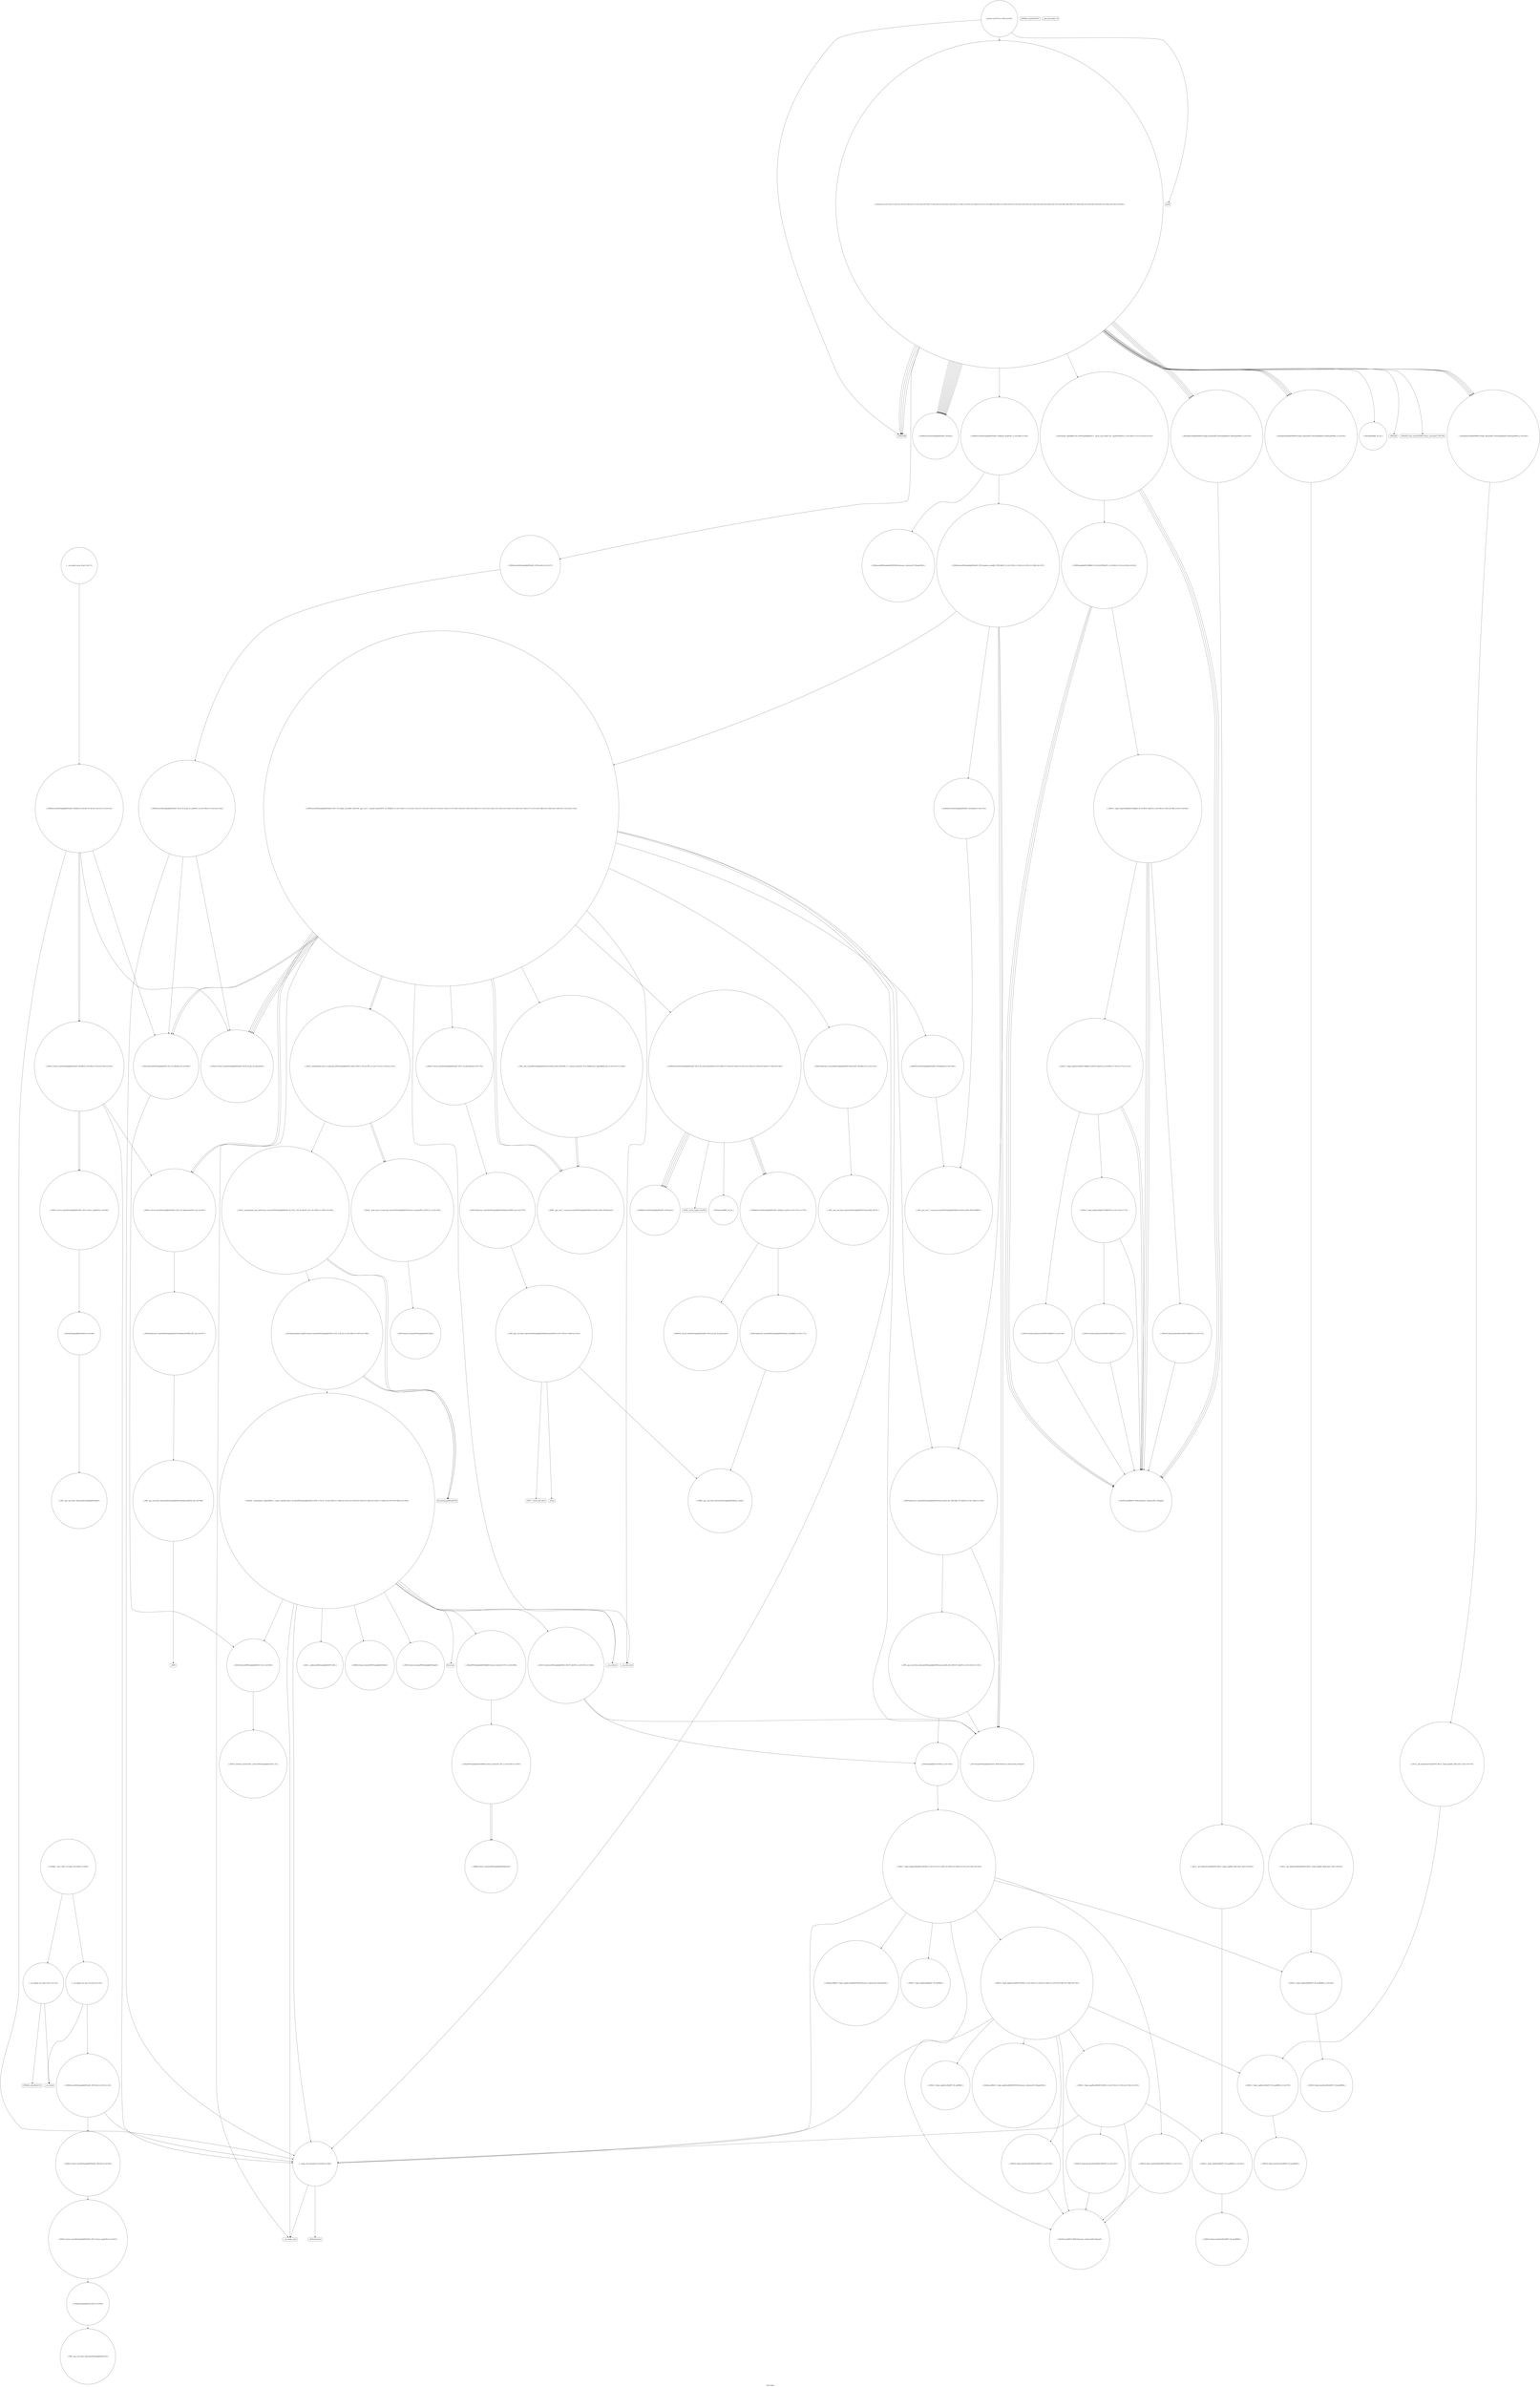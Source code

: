 digraph "Call Graph" {
	label="Call Graph";

	Node0x55f36ec39f40 [shape=record,shape=circle,label="{__cxx_global_var_init|{<s0>1|<s1>2}}"];
	Node0x55f36ec39f40:s0 -> Node0x55f36ec39fc0[color=black];
	Node0x55f36ec39f40:s1 -> Node0x55f36ee7fca0[color=black];
	Node0x55f36ee83840 [shape=record,shape=Mrecord,label="{_ZSt20__throw_length_errorPKc}"];
	Node0x55f36ee7fea0 [shape=record,shape=circle,label="{_ZNSt6vectorISt5tupleIJiiiEESaIS1_EED2Ev|{<s0>8|<s1>9|<s2>10|<s3>11|<s4>12}}"];
	Node0x55f36ee7fea0:s0 -> Node0x55f36ee82340[color=black];
	Node0x55f36ee7fea0:s1 -> Node0x55f36ee812a0[color=black];
	Node0x55f36ee7fea0:s2 -> Node0x55f36ee823c0[color=black];
	Node0x55f36ee7fea0:s3 -> Node0x55f36ee823c0[color=black];
	Node0x55f36ee7fea0:s4 -> Node0x55f36ee80fa0[color=black];
	Node0x55f36ee813a0 [shape=record,shape=circle,label="{_ZN9__gnu_cxx13new_allocatorISt5tupleIJiiiEEE8allocateEmPKv|{<s0>179|<s1>180|<s2>181}}"];
	Node0x55f36ee813a0:s0 -> Node0x55f36ee83a40[color=black];
	Node0x55f36ee813a0:s1 -> Node0x55f36ee81420[color=black];
	Node0x55f36ee813a0:s2 -> Node0x55f36ee814a0[color=black];
	Node0x55f36ee80220 [shape=record,shape=circle,label="{_ZNSt6vectorISt5tupleIJiiiEESaIS1_EEixEm}"];
	Node0x55f36ee81720 [shape=record,shape=circle,label="{_ZNSt20__uninitialized_copyILb0EE13__uninit_copyISt13move_iteratorIPSt5tupleIJiiiEEES5_EET0_T_S8_S7_|{<s0>189|<s1>190|<s2>191|<s3>192|<s4>193|<s5>194|<s6>195|<s7>196|<s8>197|<s9>198|<s10>199}}"];
	Node0x55f36ee81720:s0 -> Node0x55f36ee817a0[color=black];
	Node0x55f36ee81720:s1 -> Node0x55f36ee818a0[color=black];
	Node0x55f36ee81720:s2 -> Node0x55f36ee81920[color=black];
	Node0x55f36ee81720:s3 -> Node0x55f36ee81820[color=black];
	Node0x55f36ee81720:s4 -> Node0x55f36ee819a0[color=black];
	Node0x55f36ee81720:s5 -> Node0x55f36ee81020[color=black];
	Node0x55f36ee81720:s6 -> Node0x55f36ee82440[color=black];
	Node0x55f36ee81720:s7 -> Node0x55f36ee83640[color=black];
	Node0x55f36ee81720:s8 -> Node0x55f36ee836c0[color=black];
	Node0x55f36ee81720:s9 -> Node0x55f36ee81a20[color=black];
	Node0x55f36ee81720:s10 -> Node0x55f36ee80fa0[color=black];
	Node0x55f36ee805a0 [shape=record,shape=Mrecord,label="{printf}"];
	Node0x55f36ee81aa0 [shape=record,shape=circle,label="{_ZSteqIPSt5tupleIJiiiEEEbRKSt13move_iteratorIT_ES7_|{<s0>203|<s1>204}}"];
	Node0x55f36ee81aa0:s0 -> Node0x55f36ee81b20[color=black];
	Node0x55f36ee81aa0:s1 -> Node0x55f36ee81b20[color=black];
	Node0x55f36ee80920 [shape=record,shape=circle,label="{_ZNSt10_Head_baseILm1EiLb0EEC2IRiEEOT_|{<s0>76}}"];
	Node0x55f36ee80920:s0 -> Node0x55f36ee80620[color=black];
	Node0x55f36ee80ca0 [shape=record,shape=circle,label="{_ZNSt10_Head_baseILm2EiLb0EE7_M_headERS0_}"];
	Node0x55f36ee81020 [shape=record,shape=Mrecord,label="{__cxa_begin_catch}"];
	Node0x55f36ee823c0 [shape=record,shape=circle,label="{_ZNSt12_Vector_baseISt5tupleIJiiiEESaIS1_EED2Ev|{<s0>90|<s1>91|<s2>92|<s3>93}}"];
	Node0x55f36ee823c0:s0 -> Node0x55f36ee82540[color=black];
	Node0x55f36ee823c0:s1 -> Node0x55f36ee825c0[color=black];
	Node0x55f36ee823c0:s2 -> Node0x55f36ee825c0[color=black];
	Node0x55f36ee823c0:s3 -> Node0x55f36ee80fa0[color=black];
	Node0x55f36ee82740 [shape=record,shape=Mrecord,label="{_ZdlPv}"];
	Node0x55f36ee82ac0 [shape=record,shape=circle,label="{_ZSt7forwardISt5tupleIJiiiEEEOT_RNSt16remove_referenceIS2_E4typeE}"];
	Node0x55f36ee82e40 [shape=record,shape=circle,label="{_ZNSt11_Tuple_implILm0EJiiiEE7_M_tailERS0_}"];
	Node0x55f36ee831c0 [shape=record,shape=circle,label="{_ZNSt10_Head_baseILm1EiLb0EEC2IiEEOT_|{<s0>156}}"];
	Node0x55f36ee831c0:s0 -> Node0x55f36ee82f40[color=black];
	Node0x55f36ee83540 [shape=record,shape=circle,label="{_ZNK9__gnu_cxx17__normal_iteratorIPSt5tupleIJiiiEESt6vectorIS2_SaIS2_EEE4baseEv}"];
	Node0x55f36ec39fc0 [shape=record,shape=Mrecord,label="{_ZNSt8ios_base4InitC1Ev}"];
	Node0x55f36ee838c0 [shape=record,shape=circle,label="{_ZSt3maxImERKT_S2_S2_}"];
	Node0x55f36ee7ff20 [shape=record,shape=circle,label="{_Z5solvev|{<s0>13|<s1>14|<s2>15|<s3>16|<s4>17|<s5>18|<s6>19|<s7>20|<s8>21|<s9>22|<s10>23|<s11>24|<s12>25|<s13>26|<s14>27|<s15>28|<s16>29|<s17>30|<s18>31|<s19>32|<s20>33|<s21>34|<s22>35|<s23>36|<s24>37|<s25>38|<s26>39|<s27>40|<s28>41|<s29>42|<s30>43|<s31>44|<s32>45|<s33>46}}"];
	Node0x55f36ee7ff20:s0 -> Node0x55f36ee7ffa0[color=black];
	Node0x55f36ee7ff20:s1 -> Node0x55f36ee80020[color=black];
	Node0x55f36ee7ff20:s2 -> Node0x55f36ee7ffa0[color=black];
	Node0x55f36ee7ff20:s3 -> Node0x55f36ee7ffa0[color=black];
	Node0x55f36ee7ff20:s4 -> Node0x55f36ee7ffa0[color=black];
	Node0x55f36ee7ff20:s5 -> Node0x55f36ee80120[color=black];
	Node0x55f36ee7ff20:s6 -> Node0x55f36ee800a0[color=black];
	Node0x55f36ee7ff20:s7 -> Node0x55f36ee80220[color=black];
	Node0x55f36ee7ff20:s8 -> Node0x55f36ee801a0[color=black];
	Node0x55f36ee7ff20:s9 -> Node0x55f36ee80220[color=black];
	Node0x55f36ee7ff20:s10 -> Node0x55f36ee802a0[color=black];
	Node0x55f36ee7ff20:s11 -> Node0x55f36ee80220[color=black];
	Node0x55f36ee7ff20:s12 -> Node0x55f36ee80320[color=black];
	Node0x55f36ee7ff20:s13 -> Node0x55f36ee80220[color=black];
	Node0x55f36ee7ff20:s14 -> Node0x55f36ee801a0[color=black];
	Node0x55f36ee7ff20:s15 -> Node0x55f36ee80220[color=black];
	Node0x55f36ee7ff20:s16 -> Node0x55f36ee802a0[color=black];
	Node0x55f36ee7ff20:s17 -> Node0x55f36ee80220[color=black];
	Node0x55f36ee7ff20:s18 -> Node0x55f36ee80320[color=black];
	Node0x55f36ee7ff20:s19 -> Node0x55f36ee80220[color=black];
	Node0x55f36ee7ff20:s20 -> Node0x55f36ee801a0[color=black];
	Node0x55f36ee7ff20:s21 -> Node0x55f36ee80220[color=black];
	Node0x55f36ee7ff20:s22 -> Node0x55f36ee802a0[color=black];
	Node0x55f36ee7ff20:s23 -> Node0x55f36ee80220[color=black];
	Node0x55f36ee7ff20:s24 -> Node0x55f36ee80320[color=black];
	Node0x55f36ee7ff20:s25 -> Node0x55f36ee80220[color=black];
	Node0x55f36ee7ff20:s26 -> Node0x55f36ee801a0[color=black];
	Node0x55f36ee7ff20:s27 -> Node0x55f36ee80220[color=black];
	Node0x55f36ee7ff20:s28 -> Node0x55f36ee802a0[color=black];
	Node0x55f36ee7ff20:s29 -> Node0x55f36ee80220[color=black];
	Node0x55f36ee7ff20:s30 -> Node0x55f36ee80320[color=black];
	Node0x55f36ee7ff20:s31 -> Node0x55f36ee803a0[color=black];
	Node0x55f36ee7ff20:s32 -> Node0x55f36ee804a0[color=black];
	Node0x55f36ee7ff20:s33 -> Node0x55f36ee80420[color=black];
	Node0x55f36ee81420 [shape=record,shape=Mrecord,label="{_ZSt17__throw_bad_allocv}"];
	Node0x55f36ee802a0 [shape=record,shape=circle,label="{_ZSt3getILm2EJiiiEERNSt13tuple_elementIXT_ESt5tupleIJDpT0_EEE4typeERS4_|{<s0>55}}"];
	Node0x55f36ee802a0:s0 -> Node0x55f36ee80ba0[color=black];
	Node0x55f36ee817a0 [shape=record,shape=circle,label="{_ZStneIPSt5tupleIJiiiEEEbRKSt13move_iteratorIT_ES7_|{<s0>200}}"];
	Node0x55f36ee817a0:s0 -> Node0x55f36ee81aa0[color=black];
	Node0x55f36ee80620 [shape=record,shape=circle,label="{_ZSt7forwardIRiEOT_RNSt16remove_referenceIS1_E4typeE}"];
	Node0x55f36ee81b20 [shape=record,shape=circle,label="{_ZNKSt13move_iteratorIPSt5tupleIJiiiEEE4baseEv}"];
	Node0x55f36ee809a0 [shape=record,shape=circle,label="{_ZNSt10_Head_baseILm2EiLb0EEC2IRiEEOT_|{<s0>77}}"];
	Node0x55f36ee809a0:s0 -> Node0x55f36ee80620[color=black];
	Node0x55f36ee80d20 [shape=record,shape=circle,label="{_ZSt12__get_helperILm0EiJiiEERT0_RSt11_Tuple_implIXT_EJS0_DpT1_EE|{<s0>82}}"];
	Node0x55f36ee80d20:s0 -> Node0x55f36ee80da0[color=black];
	Node0x55f36ee810a0 [shape=record,shape=Mrecord,label="{_ZSt9terminatev}"];
	Node0x55f36ee82440 [shape=record,shape=circle,label="{_ZSt8_DestroyIPSt5tupleIJiiiEEEvT_S3_|{<s0>94}}"];
	Node0x55f36ee82440:s0 -> Node0x55f36ee824c0[color=black];
	Node0x55f36ee827c0 [shape=record,shape=circle,label="{_ZNSaISt5tupleIJiiiEEED2Ev|{<s0>99}}"];
	Node0x55f36ee827c0:s0 -> Node0x55f36ee82840[color=black];
	Node0x55f36ee82b40 [shape=record,shape=circle,label="{_ZNSt6vectorISt5tupleIJiiiEESaIS1_EE17_M_realloc_insertIJS1_EEEvN9__gnu_cxx17__normal_iteratorIPS1_S3_EEDpOT_|{<s0>110|<s1>111|<s2>112|<s3>113|<s4>114|<s5>115|<s6>116|<s7>117|<s8>118|<s9>119|<s10>120|<s11>121|<s12>122|<s13>123|<s14>124|<s15>125|<s16>126|<s17>127|<s18>128|<s19>129|<s20>130|<s21>131|<s22>132}}"];
	Node0x55f36ee82b40:s0 -> Node0x55f36ee832c0[color=black];
	Node0x55f36ee82b40:s1 -> Node0x55f36ee833c0[color=black];
	Node0x55f36ee82b40:s2 -> Node0x55f36ee83340[color=black];
	Node0x55f36ee82b40:s3 -> Node0x55f36ee83440[color=black];
	Node0x55f36ee82b40:s4 -> Node0x55f36ee82ac0[color=black];
	Node0x55f36ee82b40:s5 -> Node0x55f36ee82a40[color=black];
	Node0x55f36ee82b40:s6 -> Node0x55f36ee83540[color=black];
	Node0x55f36ee82b40:s7 -> Node0x55f36ee82340[color=black];
	Node0x55f36ee82b40:s8 -> Node0x55f36ee834c0[color=black];
	Node0x55f36ee82b40:s9 -> Node0x55f36ee83540[color=black];
	Node0x55f36ee82b40:s10 -> Node0x55f36ee82340[color=black];
	Node0x55f36ee82b40:s11 -> Node0x55f36ee834c0[color=black];
	Node0x55f36ee82b40:s12 -> Node0x55f36ee81020[color=black];
	Node0x55f36ee82b40:s13 -> Node0x55f36ee835c0[color=black];
	Node0x55f36ee82b40:s14 -> Node0x55f36ee836c0[color=black];
	Node0x55f36ee82b40:s15 -> Node0x55f36ee82340[color=black];
	Node0x55f36ee82b40:s16 -> Node0x55f36ee812a0[color=black];
	Node0x55f36ee82b40:s17 -> Node0x55f36ee82540[color=black];
	Node0x55f36ee82b40:s18 -> Node0x55f36ee83640[color=black];
	Node0x55f36ee82b40:s19 -> Node0x55f36ee82340[color=black];
	Node0x55f36ee82b40:s20 -> Node0x55f36ee812a0[color=black];
	Node0x55f36ee82b40:s21 -> Node0x55f36ee82540[color=black];
	Node0x55f36ee82b40:s22 -> Node0x55f36ee80fa0[color=black];
	Node0x55f36ee82ec0 [shape=record,shape=circle,label="{_ZNSt11_Tuple_implILm1EJiiEEC2EOS0_|{<s0>144|<s1>145|<s2>146|<s3>147|<s4>148|<s5>149|<s6>150}}"];
	Node0x55f36ee82ec0:s0 -> Node0x55f36ee830c0[color=black];
	Node0x55f36ee82ec0:s1 -> Node0x55f36ee83040[color=black];
	Node0x55f36ee82ec0:s2 -> Node0x55f36ee83140[color=black];
	Node0x55f36ee82ec0:s3 -> Node0x55f36ee80aa0[color=black];
	Node0x55f36ee82ec0:s4 -> Node0x55f36ee82f40[color=black];
	Node0x55f36ee82ec0:s5 -> Node0x55f36ee831c0[color=black];
	Node0x55f36ee82ec0:s6 -> Node0x55f36ee80fa0[color=black];
	Node0x55f36ee83240 [shape=record,shape=circle,label="{_ZNSt10_Head_baseILm2EiLb0EEC2IiEEOT_|{<s0>157}}"];
	Node0x55f36ee83240:s0 -> Node0x55f36ee82f40[color=black];
	Node0x55f36ee835c0 [shape=record,shape=circle,label="{_ZNSt16allocator_traitsISaISt5tupleIJiiiEEEE7destroyIS1_EEvRS2_PT_|{<s0>174}}"];
	Node0x55f36ee835c0:s0 -> Node0x55f36ee81c20[color=black];
	Node0x55f36ee7fc20 [shape=record,shape=Mrecord,label="{_ZNSt8ios_base4InitD1Ev}"];
	Node0x55f36ee83940 [shape=record,shape=circle,label="{_ZNSt16allocator_traitsISaISt5tupleIJiiiEEEE8max_sizeERKS2_|{<s0>177}}"];
	Node0x55f36ee83940:s0 -> Node0x55f36ee83a40[color=black];
	Node0x55f36ee7ffa0 [shape=record,shape=Mrecord,label="{_ZNSirsERi}"];
	Node0x55f36ee814a0 [shape=record,shape=Mrecord,label="{_Znwm}"];
	Node0x55f36ee80320 [shape=record,shape=circle,label="{_ZSt3getILm0EJiiiEERNSt13tuple_elementIXT_ESt5tupleIJDpT0_EEE4typeERS4_|{<s0>56}}"];
	Node0x55f36ee80320:s0 -> Node0x55f36ee80d20[color=black];
	Node0x55f36ee81820 [shape=record,shape=circle,label="{_ZSt10_ConstructISt5tupleIJiiiEEJS1_EEvPT_DpOT0_|{<s0>201|<s1>202}}"];
	Node0x55f36ee81820:s0 -> Node0x55f36ee82ac0[color=black];
	Node0x55f36ee81820:s1 -> Node0x55f36ee82cc0[color=black];
	Node0x55f36ee806a0 [shape=record,shape=circle,label="{_ZNSt5tupleIJiiiEEC2IJRiS2_S2_ELb1EEEDpOT_|{<s0>60|<s1>61|<s2>62|<s3>63}}"];
	Node0x55f36ee806a0:s0 -> Node0x55f36ee80620[color=black];
	Node0x55f36ee806a0:s1 -> Node0x55f36ee80620[color=black];
	Node0x55f36ee806a0:s2 -> Node0x55f36ee80620[color=black];
	Node0x55f36ee806a0:s3 -> Node0x55f36ee80720[color=black];
	Node0x55f36ee81ba0 [shape=record,shape=circle,label="{_ZNSt13move_iteratorIPSt5tupleIJiiiEEEC2ES2_}"];
	Node0x55f36ee80a20 [shape=record,shape=circle,label="{_ZSt12__get_helperILm1EiJiEERT0_RSt11_Tuple_implIXT_EJS0_DpT1_EE|{<s0>78}}"];
	Node0x55f36ee80a20:s0 -> Node0x55f36ee80aa0[color=black];
	Node0x55f36ee80da0 [shape=record,shape=circle,label="{_ZNSt11_Tuple_implILm0EJiiiEE7_M_headERS0_|{<s0>83}}"];
	Node0x55f36ee80da0:s0 -> Node0x55f36ee80e20[color=black];
	Node0x55f36ee81120 [shape=record,shape=circle,label="{_ZNSt12_Vector_baseISt5tupleIJiiiEESaIS1_EE12_Vector_implC2Ev|{<s0>87}}"];
	Node0x55f36ee81120:s0 -> Node0x55f36ee811a0[color=black];
	Node0x55f36ee824c0 [shape=record,shape=circle,label="{_ZNSt12_Destroy_auxILb1EE9__destroyIPSt5tupleIJiiiEEEEvT_S5_}"];
	Node0x55f36ee82840 [shape=record,shape=circle,label="{_ZN9__gnu_cxx13new_allocatorISt5tupleIJiiiEEED2Ev}"];
	Node0x55f36ee82bc0 [shape=record,shape=circle,label="{_ZNSt6vectorISt5tupleIJiiiEESaIS1_EE3endEv|{<s0>133}}"];
	Node0x55f36ee82bc0:s0 -> Node0x55f36ee83ac0[color=black];
	Node0x55f36ee82f40 [shape=record,shape=circle,label="{_ZSt7forwardIiEOT_RNSt16remove_referenceIS0_E4typeE}"];
	Node0x55f36ee832c0 [shape=record,shape=circle,label="{_ZNKSt6vectorISt5tupleIJiiiEESaIS1_EE12_M_check_lenEmPKc|{<s0>158|<s1>159|<s2>160|<s3>161|<s4>162|<s5>163|<s6>164|<s7>165|<s8>166}}"];
	Node0x55f36ee832c0:s0 -> Node0x55f36ee83740[color=black];
	Node0x55f36ee832c0:s1 -> Node0x55f36ee837c0[color=black];
	Node0x55f36ee832c0:s2 -> Node0x55f36ee83840[color=black];
	Node0x55f36ee832c0:s3 -> Node0x55f36ee837c0[color=black];
	Node0x55f36ee832c0:s4 -> Node0x55f36ee837c0[color=black];
	Node0x55f36ee832c0:s5 -> Node0x55f36ee838c0[color=black];
	Node0x55f36ee832c0:s6 -> Node0x55f36ee837c0[color=black];
	Node0x55f36ee832c0:s7 -> Node0x55f36ee83740[color=black];
	Node0x55f36ee832c0:s8 -> Node0x55f36ee83740[color=black];
	Node0x55f36ee83640 [shape=record,shape=Mrecord,label="{__cxa_rethrow}"];
	Node0x55f36ee7fca0 [shape=record,shape=Mrecord,label="{__cxa_atexit}"];
	Node0x55f36ee839c0 [shape=record,shape=circle,label="{_ZNKSt12_Vector_baseISt5tupleIJiiiEESaIS1_EE19_M_get_Tp_allocatorEv}"];
	Node0x55f36ee80020 [shape=record,shape=circle,label="{_ZNSt6vectorISt5tupleIJiiiEESaIS1_EE5clearEv|{<s0>47}}"];
	Node0x55f36ee80020:s0 -> Node0x55f36ee828c0[color=black];
	Node0x55f36ee81520 [shape=record,shape=circle,label="{_ZSt22__uninitialized_copy_aISt13move_iteratorIPSt5tupleIJiiiEEES3_S2_ET0_T_S6_S5_RSaIT1_E|{<s0>182|<s1>183|<s2>184}}"];
	Node0x55f36ee81520:s0 -> Node0x55f36ee816a0[color=black];
	Node0x55f36ee81520:s1 -> Node0x55f36ee816a0[color=black];
	Node0x55f36ee81520:s2 -> Node0x55f36ee81620[color=black];
	Node0x55f36ee803a0 [shape=record,shape=circle,label="{_ZSt3minIiERKT_S2_S2_}"];
	Node0x55f36ee818a0 [shape=record,shape=circle,label="{_ZSt11__addressofISt5tupleIJiiiEEEPT_RS2_}"];
	Node0x55f36ee80720 [shape=record,shape=circle,label="{_ZNSt11_Tuple_implILm0EJiiiEEC2IRiJS2_S2_EvEEOT_DpOT0_|{<s0>64|<s1>65|<s2>66|<s3>67|<s4>68}}"];
	Node0x55f36ee80720:s0 -> Node0x55f36ee80620[color=black];
	Node0x55f36ee80720:s1 -> Node0x55f36ee80620[color=black];
	Node0x55f36ee80720:s2 -> Node0x55f36ee807a0[color=black];
	Node0x55f36ee80720:s3 -> Node0x55f36ee80620[color=black];
	Node0x55f36ee80720:s4 -> Node0x55f36ee80820[color=black];
	Node0x55f36ee81c20 [shape=record,shape=circle,label="{_ZN9__gnu_cxx13new_allocatorISt5tupleIJiiiEEE7destroyIS2_EEvPT_}"];
	Node0x55f36ee80aa0 [shape=record,shape=circle,label="{_ZNSt11_Tuple_implILm1EJiiEE7_M_headERS0_|{<s0>79}}"];
	Node0x55f36ee80aa0:s0 -> Node0x55f36ee80b20[color=black];
	Node0x55f36ee80e20 [shape=record,shape=circle,label="{_ZNSt10_Head_baseILm0EiLb0EE7_M_headERS0_}"];
	Node0x55f36ee811a0 [shape=record,shape=circle,label="{_ZNSaISt5tupleIJiiiEEEC2Ev|{<s0>88}}"];
	Node0x55f36ee811a0:s0 -> Node0x55f36ee81220[color=black];
	Node0x55f36ee82540 [shape=record,shape=circle,label="{_ZNSt12_Vector_baseISt5tupleIJiiiEESaIS1_EE13_M_deallocateEPS1_m|{<s0>95}}"];
	Node0x55f36ee82540:s0 -> Node0x55f36ee82640[color=black];
	Node0x55f36ee828c0 [shape=record,shape=circle,label="{_ZNSt6vectorISt5tupleIJiiiEESaIS1_EE15_M_erase_at_endEPS1_|{<s0>100|<s1>101|<s2>102}}"];
	Node0x55f36ee828c0:s0 -> Node0x55f36ee82340[color=black];
	Node0x55f36ee828c0:s1 -> Node0x55f36ee812a0[color=black];
	Node0x55f36ee828c0:s2 -> Node0x55f36ee80fa0[color=black];
	Node0x55f36ee82c40 [shape=record,shape=circle,label="{_ZN9__gnu_cxx13new_allocatorISt5tupleIJiiiEEE9constructIS2_JS2_EEEvPT_DpOT0_|{<s0>134|<s1>135}}"];
	Node0x55f36ee82c40:s0 -> Node0x55f36ee82ac0[color=black];
	Node0x55f36ee82c40:s1 -> Node0x55f36ee82cc0[color=black];
	Node0x55f36ee82fc0 [shape=record,shape=circle,label="{_ZNSt10_Head_baseILm0EiLb0EEC2IiEEOT_|{<s0>151}}"];
	Node0x55f36ee82fc0:s0 -> Node0x55f36ee82f40[color=black];
	Node0x55f36ee83340 [shape=record,shape=circle,label="{_ZN9__gnu_cxxmiIPSt5tupleIJiiiEESt6vectorIS2_SaIS2_EEEENS_17__normal_iteratorIT_T0_E15difference_typeERKSA_SD_|{<s0>167|<s1>168}}"];
	Node0x55f36ee83340:s0 -> Node0x55f36ee83540[color=black];
	Node0x55f36ee83340:s1 -> Node0x55f36ee83540[color=black];
	Node0x55f36ee836c0 [shape=record,shape=Mrecord,label="{__cxa_end_catch}"];
	Node0x55f36ee7fd20 [shape=record,shape=circle,label="{__cxx_global_var_init.1|{<s0>3|<s1>4}}"];
	Node0x55f36ee7fd20:s0 -> Node0x55f36ee7fda0[color=black];
	Node0x55f36ee7fd20:s1 -> Node0x55f36ee7fca0[color=black];
	Node0x55f36ee83a40 [shape=record,shape=circle,label="{_ZNK9__gnu_cxx13new_allocatorISt5tupleIJiiiEEE8max_sizeEv}"];
	Node0x55f36ee800a0 [shape=record,shape=circle,label="{_ZNSt6vectorISt5tupleIJiiiEESaIS1_EE9push_backEOS1_|{<s0>48|<s1>49}}"];
	Node0x55f36ee800a0:s0 -> Node0x55f36ee829c0[color=black];
	Node0x55f36ee800a0:s1 -> Node0x55f36ee82940[color=black];
	Node0x55f36ee815a0 [shape=record,shape=circle,label="{_ZSt32__make_move_if_noexcept_iteratorISt5tupleIJiiiEESt13move_iteratorIPS1_EET0_PT_|{<s0>185}}"];
	Node0x55f36ee815a0:s0 -> Node0x55f36ee81ba0[color=black];
	Node0x55f36ee80420 [shape=record,shape=Mrecord,label="{_ZStlsISt11char_traitsIcEERSt13basic_ostreamIcT_ES5_PKc}"];
	Node0x55f36ee81920 [shape=record,shape=circle,label="{_ZNKSt13move_iteratorIPSt5tupleIJiiiEEEdeEv}"];
	Node0x55f36ee807a0 [shape=record,shape=circle,label="{_ZNSt11_Tuple_implILm1EJiiEEC2IRiJS2_EvEEOT_DpOT0_|{<s0>69|<s1>70|<s2>71|<s3>72}}"];
	Node0x55f36ee807a0:s0 -> Node0x55f36ee80620[color=black];
	Node0x55f36ee807a0:s1 -> Node0x55f36ee808a0[color=black];
	Node0x55f36ee807a0:s2 -> Node0x55f36ee80620[color=black];
	Node0x55f36ee807a0:s3 -> Node0x55f36ee80920[color=black];
	Node0x55f36ee81ca0 [shape=record,shape=circle,label="{_GLOBAL__sub_I_LHiC_2_0.cpp|{<s0>205|<s1>206}}"];
	Node0x55f36ee81ca0:s0 -> Node0x55f36ec39f40[color=black];
	Node0x55f36ee81ca0:s1 -> Node0x55f36ee7fd20[color=black];
	Node0x55f36ee80b20 [shape=record,shape=circle,label="{_ZNSt10_Head_baseILm1EiLb0EE7_M_headERS0_}"];
	Node0x55f36ee80ea0 [shape=record,shape=circle,label="{_ZNSt12_Vector_baseISt5tupleIJiiiEESaIS1_EEC2Ev|{<s0>84}}"];
	Node0x55f36ee80ea0:s0 -> Node0x55f36ee81120[color=black];
	Node0x55f36ee81220 [shape=record,shape=circle,label="{_ZN9__gnu_cxx13new_allocatorISt5tupleIJiiiEEEC2Ev}"];
	Node0x55f36ee825c0 [shape=record,shape=circle,label="{_ZNSt12_Vector_baseISt5tupleIJiiiEESaIS1_EE12_Vector_implD2Ev|{<s0>96}}"];
	Node0x55f36ee825c0:s0 -> Node0x55f36ee827c0[color=black];
	Node0x55f36ee82940 [shape=record,shape=circle,label="{_ZNSt6vectorISt5tupleIJiiiEESaIS1_EE12emplace_backIJS1_EEEvDpOT_|{<s0>103|<s1>104|<s2>105|<s3>106|<s4>107}}"];
	Node0x55f36ee82940:s0 -> Node0x55f36ee82ac0[color=black];
	Node0x55f36ee82940:s1 -> Node0x55f36ee82a40[color=black];
	Node0x55f36ee82940:s2 -> Node0x55f36ee82bc0[color=black];
	Node0x55f36ee82940:s3 -> Node0x55f36ee82ac0[color=black];
	Node0x55f36ee82940:s4 -> Node0x55f36ee82b40[color=black];
	Node0x55f36ee82cc0 [shape=record,shape=circle,label="{_ZNSt5tupleIJiiiEEC2EOS0_|{<s0>136}}"];
	Node0x55f36ee82cc0:s0 -> Node0x55f36ee82d40[color=black];
	Node0x55f36ee83040 [shape=record,shape=circle,label="{_ZSt4moveIRSt11_Tuple_implILm2EJiEEEONSt16remove_referenceIT_E4typeEOS4_}"];
	Node0x55f36ee833c0 [shape=record,shape=circle,label="{_ZNSt6vectorISt5tupleIJiiiEESaIS1_EE5beginEv|{<s0>169}}"];
	Node0x55f36ee833c0:s0 -> Node0x55f36ee83ac0[color=black];
	Node0x55f36ee83740 [shape=record,shape=circle,label="{_ZNKSt6vectorISt5tupleIJiiiEESaIS1_EE8max_sizeEv|{<s0>175|<s1>176}}"];
	Node0x55f36ee83740:s0 -> Node0x55f36ee839c0[color=black];
	Node0x55f36ee83740:s1 -> Node0x55f36ee83940[color=black];
	Node0x55f36ee7fda0 [shape=record,shape=circle,label="{_ZNSt6vectorISt5tupleIJiiiEESaIS1_EEC2Ev|{<s0>5|<s1>6}}"];
	Node0x55f36ee7fda0:s0 -> Node0x55f36ee80ea0[color=black];
	Node0x55f36ee7fda0:s1 -> Node0x55f36ee80fa0[color=black];
	Node0x55f36ee83ac0 [shape=record,shape=circle,label="{_ZN9__gnu_cxx17__normal_iteratorIPSt5tupleIJiiiEESt6vectorIS2_SaIS2_EEEC2ERKS3_}"];
	Node0x55f36ee80120 [shape=record,shape=circle,label="{_ZSt10make_tupleIJRiS0_S0_EESt5tupleIJDpNSt17__decay_and_stripIT_E6__typeEEEDpOS3_|{<s0>50|<s1>51|<s2>52|<s3>53}}"];
	Node0x55f36ee80120:s0 -> Node0x55f36ee80620[color=black];
	Node0x55f36ee80120:s1 -> Node0x55f36ee80620[color=black];
	Node0x55f36ee80120:s2 -> Node0x55f36ee80620[color=black];
	Node0x55f36ee80120:s3 -> Node0x55f36ee806a0[color=black];
	Node0x55f36ee81620 [shape=record,shape=circle,label="{_ZSt18uninitialized_copyISt13move_iteratorIPSt5tupleIJiiiEEES3_ET0_T_S6_S5_|{<s0>186|<s1>187|<s2>188}}"];
	Node0x55f36ee81620:s0 -> Node0x55f36ee816a0[color=black];
	Node0x55f36ee81620:s1 -> Node0x55f36ee816a0[color=black];
	Node0x55f36ee81620:s2 -> Node0x55f36ee81720[color=black];
	Node0x55f36ee804a0 [shape=record,shape=Mrecord,label="{_ZNSolsEi}"];
	Node0x55f36ee819a0 [shape=record,shape=circle,label="{_ZNSt13move_iteratorIPSt5tupleIJiiiEEEppEv}"];
	Node0x55f36ee80820 [shape=record,shape=circle,label="{_ZNSt10_Head_baseILm0EiLb0EEC2IRiEEOT_|{<s0>73}}"];
	Node0x55f36ee80820:s0 -> Node0x55f36ee80620[color=black];
	Node0x55f36ee80ba0 [shape=record,shape=circle,label="{_ZSt12__get_helperILm2EiJEERT0_RSt11_Tuple_implIXT_EJS0_DpT1_EE|{<s0>80}}"];
	Node0x55f36ee80ba0:s0 -> Node0x55f36ee80c20[color=black];
	Node0x55f36ee80f20 [shape=record,shape=Mrecord,label="{__gxx_personality_v0}"];
	Node0x55f36ee812a0 [shape=record,shape=circle,label="{_ZSt8_DestroyIPSt5tupleIJiiiEES1_EvT_S3_RSaIT0_E|{<s0>89}}"];
	Node0x55f36ee812a0:s0 -> Node0x55f36ee82440[color=black];
	Node0x55f36ee82640 [shape=record,shape=circle,label="{_ZNSt16allocator_traitsISaISt5tupleIJiiiEEEE10deallocateERS2_PS1_m|{<s0>97}}"];
	Node0x55f36ee82640:s0 -> Node0x55f36ee826c0[color=black];
	Node0x55f36ee829c0 [shape=record,shape=circle,label="{_ZSt4moveIRSt5tupleIJiiiEEEONSt16remove_referenceIT_E4typeEOS4_}"];
	Node0x55f36ee82d40 [shape=record,shape=circle,label="{_ZNSt11_Tuple_implILm0EJiiiEEC2EOS0_|{<s0>137|<s1>138|<s2>139|<s3>140|<s4>141|<s5>142|<s6>143}}"];
	Node0x55f36ee82d40:s0 -> Node0x55f36ee82e40[color=black];
	Node0x55f36ee82d40:s1 -> Node0x55f36ee82dc0[color=black];
	Node0x55f36ee82d40:s2 -> Node0x55f36ee82ec0[color=black];
	Node0x55f36ee82d40:s3 -> Node0x55f36ee80da0[color=black];
	Node0x55f36ee82d40:s4 -> Node0x55f36ee82f40[color=black];
	Node0x55f36ee82d40:s5 -> Node0x55f36ee82fc0[color=black];
	Node0x55f36ee82d40:s6 -> Node0x55f36ee80fa0[color=black];
	Node0x55f36ee830c0 [shape=record,shape=circle,label="{_ZNSt11_Tuple_implILm1EJiiEE7_M_tailERS0_}"];
	Node0x55f36ee83440 [shape=record,shape=circle,label="{_ZNSt12_Vector_baseISt5tupleIJiiiEESaIS1_EE11_M_allocateEm|{<s0>170}}"];
	Node0x55f36ee83440:s0 -> Node0x55f36ee81320[color=black];
	Node0x55f36ee837c0 [shape=record,shape=circle,label="{_ZNKSt6vectorISt5tupleIJiiiEESaIS1_EE4sizeEv}"];
	Node0x55f36ee7fe20 [shape=record,shape=circle,label="{__cxx_global_array_dtor|{<s0>7}}"];
	Node0x55f36ee7fe20:s0 -> Node0x55f36ee7fea0[color=black];
	Node0x55f36ee81320 [shape=record,shape=circle,label="{_ZNSt16allocator_traitsISaISt5tupleIJiiiEEEE8allocateERS2_m|{<s0>178}}"];
	Node0x55f36ee81320:s0 -> Node0x55f36ee813a0[color=black];
	Node0x55f36ee801a0 [shape=record,shape=circle,label="{_ZSt3getILm1EJiiiEERNSt13tuple_elementIXT_ESt5tupleIJDpT0_EEE4typeERS4_|{<s0>54}}"];
	Node0x55f36ee801a0:s0 -> Node0x55f36ee80a20[color=black];
	Node0x55f36ee816a0 [shape=record,shape=Mrecord,label="{llvm.memcpy.p0i8.p0i8.i64}"];
	Node0x55f36ee80520 [shape=record,shape=circle,label="{main|{<s0>57|<s1>58|<s2>59}}"];
	Node0x55f36ee80520:s0 -> Node0x55f36ee7ffa0[color=black];
	Node0x55f36ee80520:s1 -> Node0x55f36ee805a0[color=black];
	Node0x55f36ee80520:s2 -> Node0x55f36ee7ff20[color=black];
	Node0x55f36ee81a20 [shape=record,shape=Mrecord,label="{llvm.trap}"];
	Node0x55f36ee808a0 [shape=record,shape=circle,label="{_ZNSt11_Tuple_implILm2EJiEEC2IRiEEOT_|{<s0>74|<s1>75}}"];
	Node0x55f36ee808a0:s0 -> Node0x55f36ee80620[color=black];
	Node0x55f36ee808a0:s1 -> Node0x55f36ee809a0[color=black];
	Node0x55f36ee80c20 [shape=record,shape=circle,label="{_ZNSt11_Tuple_implILm2EJiEE7_M_headERS0_|{<s0>81}}"];
	Node0x55f36ee80c20:s0 -> Node0x55f36ee80ca0[color=black];
	Node0x55f36ee80fa0 [shape=record,shape=circle,label="{__clang_call_terminate|{<s0>85|<s1>86}}"];
	Node0x55f36ee80fa0:s0 -> Node0x55f36ee81020[color=black];
	Node0x55f36ee80fa0:s1 -> Node0x55f36ee810a0[color=black];
	Node0x55f36ee82340 [shape=record,shape=circle,label="{_ZNSt12_Vector_baseISt5tupleIJiiiEESaIS1_EE19_M_get_Tp_allocatorEv}"];
	Node0x55f36ee826c0 [shape=record,shape=circle,label="{_ZN9__gnu_cxx13new_allocatorISt5tupleIJiiiEEE10deallocateEPS2_m|{<s0>98}}"];
	Node0x55f36ee826c0:s0 -> Node0x55f36ee82740[color=black];
	Node0x55f36ee82a40 [shape=record,shape=circle,label="{_ZNSt16allocator_traitsISaISt5tupleIJiiiEEEE9constructIS1_JS1_EEEvRS2_PT_DpOT0_|{<s0>108|<s1>109}}"];
	Node0x55f36ee82a40:s0 -> Node0x55f36ee82ac0[color=black];
	Node0x55f36ee82a40:s1 -> Node0x55f36ee82c40[color=black];
	Node0x55f36ee82dc0 [shape=record,shape=circle,label="{_ZSt4moveIRSt11_Tuple_implILm1EJiiEEEONSt16remove_referenceIT_E4typeEOS4_}"];
	Node0x55f36ee83140 [shape=record,shape=circle,label="{_ZNSt11_Tuple_implILm2EJiEEC2EOS0_|{<s0>152|<s1>153|<s2>154|<s3>155}}"];
	Node0x55f36ee83140:s0 -> Node0x55f36ee80c20[color=black];
	Node0x55f36ee83140:s1 -> Node0x55f36ee82f40[color=black];
	Node0x55f36ee83140:s2 -> Node0x55f36ee83240[color=black];
	Node0x55f36ee83140:s3 -> Node0x55f36ee80fa0[color=black];
	Node0x55f36ee834c0 [shape=record,shape=circle,label="{_ZSt34__uninitialized_move_if_noexcept_aIPSt5tupleIJiiiEES2_SaIS1_EET0_T_S5_S4_RT1_|{<s0>171|<s1>172|<s2>173}}"];
	Node0x55f36ee834c0:s0 -> Node0x55f36ee815a0[color=black];
	Node0x55f36ee834c0:s1 -> Node0x55f36ee815a0[color=black];
	Node0x55f36ee834c0:s2 -> Node0x55f36ee81520[color=black];
}
